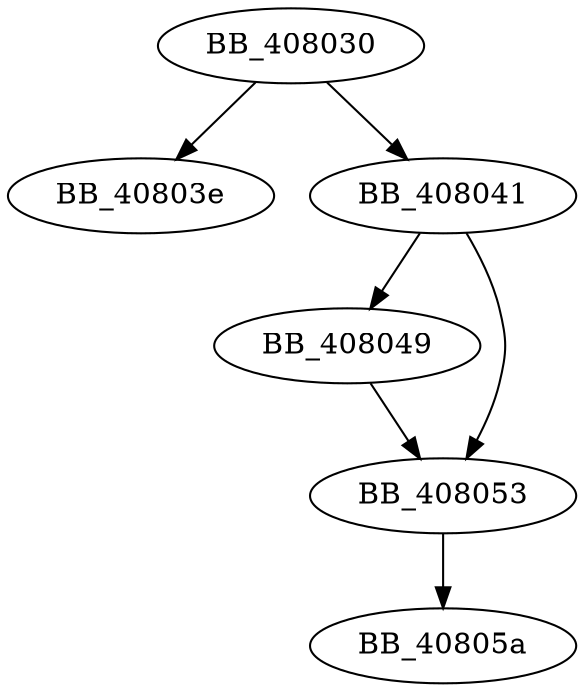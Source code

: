 DiGraph sub_408030{
BB_408030->BB_40803e
BB_408030->BB_408041
BB_408041->BB_408049
BB_408041->BB_408053
BB_408049->BB_408053
BB_408053->BB_40805a
}
